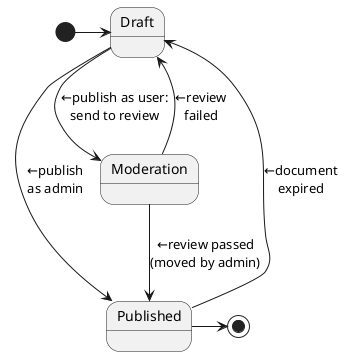 @startuml
'https://plantuml.com/state-diagram

@startuml

[*] -r-> Draft
Draft --> Moderation : ←publish as user:\nsend to review
Draft --> Published : ←publish\nas admin
Moderation --> Published : ←review passed\n(moved by admin)
Moderation --> Draft : ←review\nfailed
Published -> [*]
Published --> Draft : ←document\nexpired

@enduml